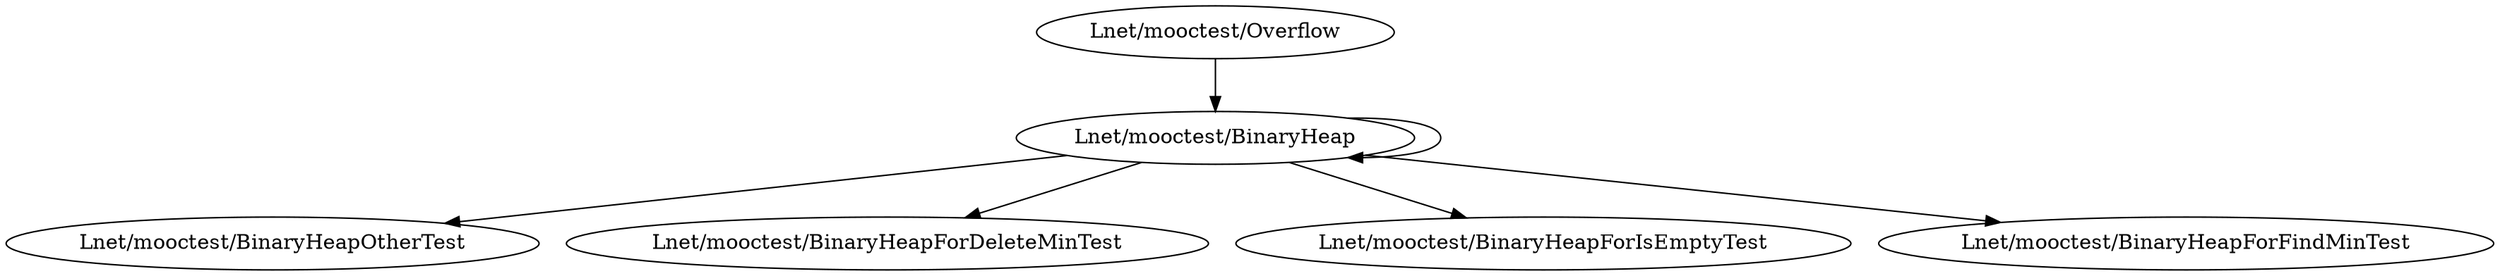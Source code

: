 digraph cmd_class {
	"Lnet/mooctest/BinaryHeap" -> "Lnet/mooctest/BinaryHeapOtherTest";
	"Lnet/mooctest/BinaryHeap" -> "Lnet/mooctest/BinaryHeapForDeleteMinTest";
	"Lnet/mooctest/BinaryHeap" -> "Lnet/mooctest/BinaryHeap";
	"Lnet/mooctest/Overflow" -> "Lnet/mooctest/BinaryHeap";
	"Lnet/mooctest/BinaryHeap" -> "Lnet/mooctest/BinaryHeapForIsEmptyTest";
	"Lnet/mooctest/BinaryHeap" -> "Lnet/mooctest/BinaryHeapForFindMinTest";
}